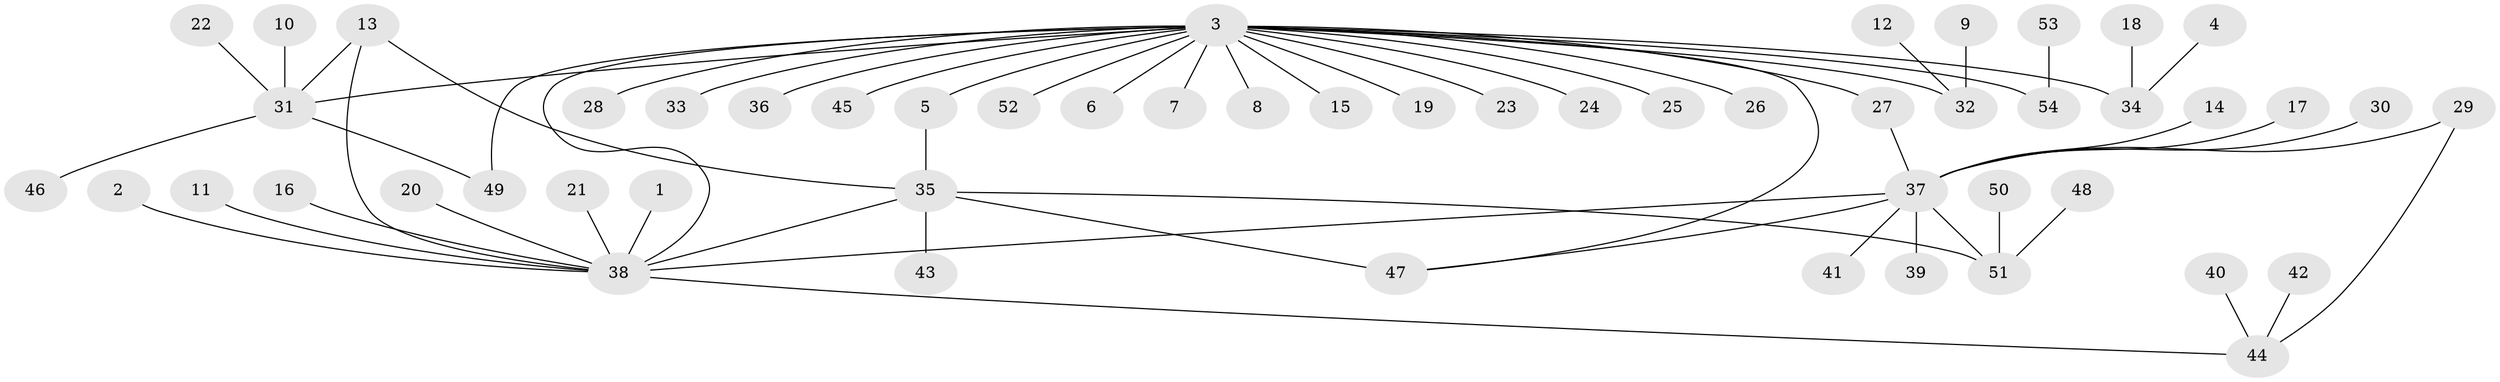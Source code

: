 // original degree distribution, {20: 0.009259259259259259, 6: 0.018518518518518517, 3: 0.08333333333333333, 4: 0.037037037037037035, 5: 0.046296296296296294, 12: 0.009259259259259259, 1: 0.6296296296296297, 15: 0.009259259259259259, 2: 0.1388888888888889, 8: 0.009259259259259259, 7: 0.009259259259259259}
// Generated by graph-tools (version 1.1) at 2025/25/03/09/25 03:25:59]
// undirected, 54 vertices, 62 edges
graph export_dot {
graph [start="1"]
  node [color=gray90,style=filled];
  1;
  2;
  3;
  4;
  5;
  6;
  7;
  8;
  9;
  10;
  11;
  12;
  13;
  14;
  15;
  16;
  17;
  18;
  19;
  20;
  21;
  22;
  23;
  24;
  25;
  26;
  27;
  28;
  29;
  30;
  31;
  32;
  33;
  34;
  35;
  36;
  37;
  38;
  39;
  40;
  41;
  42;
  43;
  44;
  45;
  46;
  47;
  48;
  49;
  50;
  51;
  52;
  53;
  54;
  1 -- 38 [weight=1.0];
  2 -- 38 [weight=1.0];
  3 -- 5 [weight=1.0];
  3 -- 6 [weight=1.0];
  3 -- 7 [weight=1.0];
  3 -- 8 [weight=1.0];
  3 -- 15 [weight=1.0];
  3 -- 19 [weight=1.0];
  3 -- 23 [weight=1.0];
  3 -- 24 [weight=1.0];
  3 -- 25 [weight=1.0];
  3 -- 26 [weight=1.0];
  3 -- 27 [weight=1.0];
  3 -- 28 [weight=1.0];
  3 -- 31 [weight=1.0];
  3 -- 32 [weight=1.0];
  3 -- 33 [weight=1.0];
  3 -- 34 [weight=1.0];
  3 -- 36 [weight=1.0];
  3 -- 38 [weight=1.0];
  3 -- 45 [weight=1.0];
  3 -- 47 [weight=1.0];
  3 -- 49 [weight=2.0];
  3 -- 52 [weight=1.0];
  3 -- 54 [weight=1.0];
  4 -- 34 [weight=1.0];
  5 -- 35 [weight=1.0];
  9 -- 32 [weight=1.0];
  10 -- 31 [weight=1.0];
  11 -- 38 [weight=1.0];
  12 -- 32 [weight=1.0];
  13 -- 31 [weight=1.0];
  13 -- 35 [weight=1.0];
  13 -- 38 [weight=1.0];
  14 -- 37 [weight=1.0];
  16 -- 38 [weight=1.0];
  17 -- 37 [weight=1.0];
  18 -- 34 [weight=1.0];
  20 -- 38 [weight=1.0];
  21 -- 38 [weight=1.0];
  22 -- 31 [weight=1.0];
  27 -- 37 [weight=1.0];
  29 -- 37 [weight=1.0];
  29 -- 44 [weight=1.0];
  30 -- 37 [weight=1.0];
  31 -- 46 [weight=1.0];
  31 -- 49 [weight=1.0];
  35 -- 38 [weight=2.0];
  35 -- 43 [weight=1.0];
  35 -- 47 [weight=2.0];
  35 -- 51 [weight=1.0];
  37 -- 38 [weight=1.0];
  37 -- 39 [weight=1.0];
  37 -- 41 [weight=1.0];
  37 -- 47 [weight=1.0];
  37 -- 51 [weight=1.0];
  38 -- 44 [weight=1.0];
  40 -- 44 [weight=1.0];
  42 -- 44 [weight=1.0];
  48 -- 51 [weight=1.0];
  50 -- 51 [weight=1.0];
  53 -- 54 [weight=1.0];
}
